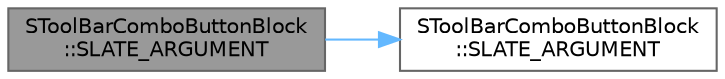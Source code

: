 digraph "SToolBarComboButtonBlock::SLATE_ARGUMENT"
{
 // INTERACTIVE_SVG=YES
 // LATEX_PDF_SIZE
  bgcolor="transparent";
  edge [fontname=Helvetica,fontsize=10,labelfontname=Helvetica,labelfontsize=10];
  node [fontname=Helvetica,fontsize=10,shape=box,height=0.2,width=0.4];
  rankdir="LR";
  Node1 [id="Node000001",label="SToolBarComboButtonBlock\l::SLATE_ARGUMENT",height=0.2,width=0.4,color="gray40", fillcolor="grey60", style="filled", fontcolor="black",tooltip="Whether this toolbar should always use small icons, regardless of the current settings."];
  Node1 -> Node2 [id="edge1_Node000001_Node000002",color="steelblue1",style="solid",tooltip=" "];
  Node2 [id="Node000002",label="SToolBarComboButtonBlock\l::SLATE_ARGUMENT",height=0.2,width=0.4,color="grey40", fillcolor="white", style="filled",URL="$d3/d99/classSToolBarComboButtonBlock.html#a4a5d03ff89334a0448c78ba23f65d741",tooltip="Controls the visibility of the blocks label."];
}
